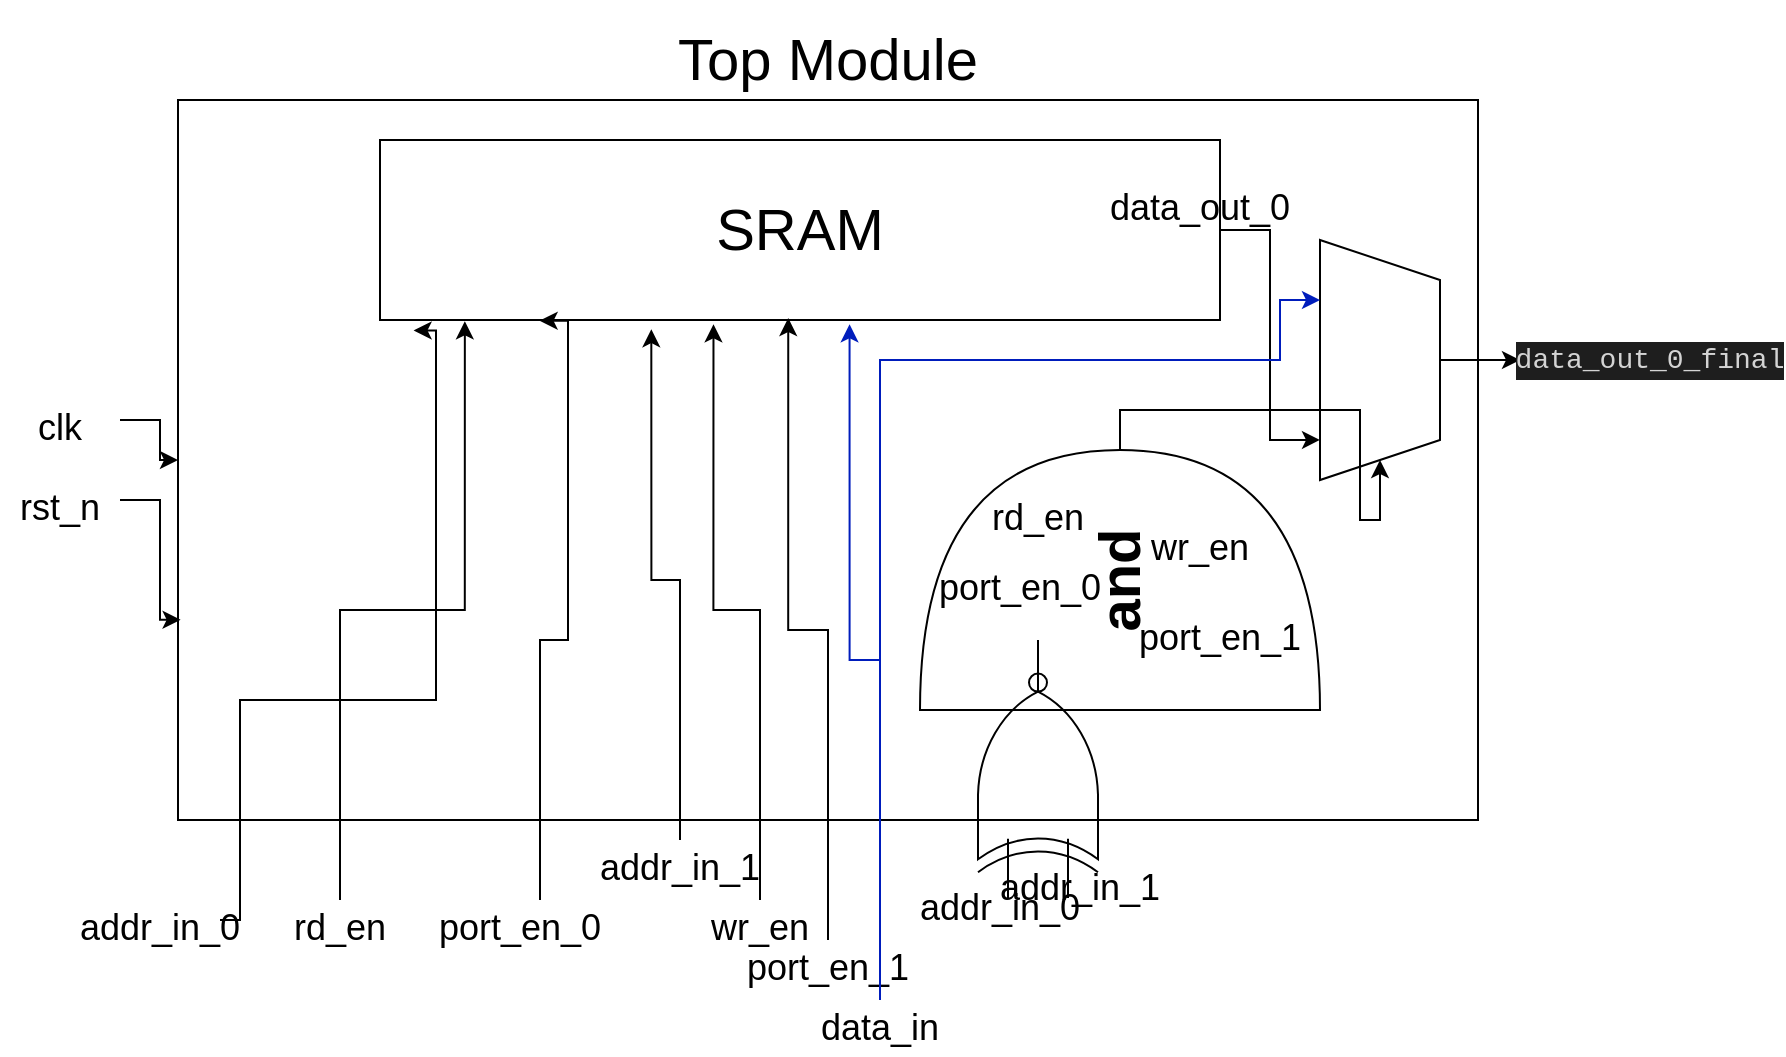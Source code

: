 <mxfile version="20.3.1" type="device"><diagram id="SkfrLLAwWjBnnto6SVAQ" name="페이지-1"><mxGraphModel dx="1221" dy="644" grid="1" gridSize="10" guides="1" tooltips="1" connect="1" arrows="1" fold="1" page="1" pageScale="1" pageWidth="827" pageHeight="1169" math="0" shadow="0"><root><mxCell id="0"/><mxCell id="1" parent="0"/><mxCell id="aG5-r4uroh6DiApjvv_X-1" value="" style="rounded=0;whiteSpace=wrap;html=1;" vertex="1" parent="1"><mxGeometry x="89" y="80" width="650" height="360" as="geometry"/></mxCell><mxCell id="aG5-r4uroh6DiApjvv_X-2" value="&lt;font style=&quot;font-size: 29px;&quot;&gt;Top Module&lt;/font&gt;" style="rounded=0;whiteSpace=wrap;html=1;fillColor=none;strokeColor=none;" vertex="1" parent="1"><mxGeometry x="279" y="30" width="270" height="60" as="geometry"/></mxCell><mxCell id="aG5-r4uroh6DiApjvv_X-46" style="edgeStyle=orthogonalEdgeStyle;rounded=0;orthogonalLoop=1;jettySize=auto;html=1;entryX=0.833;entryY=1;entryDx=0;entryDy=0;entryPerimeter=0;fontSize=18;" edge="1" parent="1" source="aG5-r4uroh6DiApjvv_X-3" target="aG5-r4uroh6DiApjvv_X-44"><mxGeometry relative="1" as="geometry"/></mxCell><mxCell id="aG5-r4uroh6DiApjvv_X-3" value="SRAM" style="rounded=0;whiteSpace=wrap;html=1;fontSize=29;fillColor=none;" vertex="1" parent="1"><mxGeometry x="190" y="100" width="420" height="90" as="geometry"/></mxCell><mxCell id="aG5-r4uroh6DiApjvv_X-45" style="edgeStyle=orthogonalEdgeStyle;rounded=0;orthogonalLoop=1;jettySize=auto;html=1;entryX=1;entryY=0.5;entryDx=0;entryDy=0;fontSize=18;" edge="1" parent="1" source="aG5-r4uroh6DiApjvv_X-4" target="aG5-r4uroh6DiApjvv_X-44"><mxGeometry relative="1" as="geometry"/></mxCell><mxCell id="aG5-r4uroh6DiApjvv_X-4" value="&lt;b&gt;and&lt;/b&gt;" style="shape=or;whiteSpace=wrap;html=1;fontSize=29;fillColor=none;rotation=-90;" vertex="1" parent="1"><mxGeometry x="495" y="220" width="130" height="200" as="geometry"/></mxCell><mxCell id="aG5-r4uroh6DiApjvv_X-21" style="edgeStyle=orthogonalEdgeStyle;rounded=0;orthogonalLoop=1;jettySize=auto;html=1;fontSize=18;" edge="1" parent="1" source="aG5-r4uroh6DiApjvv_X-6" target="aG5-r4uroh6DiApjvv_X-1"><mxGeometry relative="1" as="geometry"/></mxCell><mxCell id="aG5-r4uroh6DiApjvv_X-6" value="&lt;font style=&quot;font-size: 18px;&quot;&gt;clk&lt;/font&gt;" style="rounded=0;whiteSpace=wrap;html=1;fontSize=29;fillColor=none;strokeColor=none;" vertex="1" parent="1"><mxGeometry y="230" width="60" height="20" as="geometry"/></mxCell><mxCell id="aG5-r4uroh6DiApjvv_X-24" style="edgeStyle=orthogonalEdgeStyle;rounded=0;orthogonalLoop=1;jettySize=auto;html=1;entryX=0.04;entryY=1.058;entryDx=0;entryDy=0;entryPerimeter=0;fontSize=18;" edge="1" parent="1" source="aG5-r4uroh6DiApjvv_X-7" target="aG5-r4uroh6DiApjvv_X-3"><mxGeometry relative="1" as="geometry"><Array as="points"><mxPoint x="120" y="490"/><mxPoint x="120" y="380"/><mxPoint x="218" y="380"/></Array></mxGeometry></mxCell><mxCell id="aG5-r4uroh6DiApjvv_X-7" value="&lt;font style=&quot;font-size: 18px;&quot;&gt;addr_in_0&lt;/font&gt;" style="rounded=0;whiteSpace=wrap;html=1;fontSize=29;fillColor=none;strokeColor=none;" vertex="1" parent="1"><mxGeometry x="50" y="480" width="60" height="20" as="geometry"/></mxCell><mxCell id="aG5-r4uroh6DiApjvv_X-31" style="edgeStyle=orthogonalEdgeStyle;rounded=0;orthogonalLoop=1;jettySize=auto;html=1;entryX=0.486;entryY=0.989;entryDx=0;entryDy=0;entryPerimeter=0;fontSize=18;" edge="1" parent="1" source="aG5-r4uroh6DiApjvv_X-8" target="aG5-r4uroh6DiApjvv_X-3"><mxGeometry relative="1" as="geometry"/></mxCell><mxCell id="aG5-r4uroh6DiApjvv_X-8" value="&lt;font style=&quot;font-size: 18px;&quot;&gt;port_en_1&lt;/font&gt;" style="rounded=0;whiteSpace=wrap;html=1;fontSize=29;fillColor=none;strokeColor=none;" vertex="1" parent="1"><mxGeometry x="384" y="500" width="60" height="20" as="geometry"/></mxCell><mxCell id="aG5-r4uroh6DiApjvv_X-22" style="edgeStyle=orthogonalEdgeStyle;rounded=0;orthogonalLoop=1;jettySize=auto;html=1;entryX=0.002;entryY=0.722;entryDx=0;entryDy=0;entryPerimeter=0;fontSize=18;" edge="1" parent="1" source="aG5-r4uroh6DiApjvv_X-9" target="aG5-r4uroh6DiApjvv_X-1"><mxGeometry relative="1" as="geometry"/></mxCell><mxCell id="aG5-r4uroh6DiApjvv_X-9" value="&lt;font style=&quot;font-size: 18px;&quot;&gt;rst_n&lt;/font&gt;" style="rounded=0;whiteSpace=wrap;html=1;fontSize=29;fillColor=none;strokeColor=none;" vertex="1" parent="1"><mxGeometry y="270" width="60" height="20" as="geometry"/></mxCell><mxCell id="aG5-r4uroh6DiApjvv_X-29" style="edgeStyle=orthogonalEdgeStyle;rounded=0;orthogonalLoop=1;jettySize=auto;html=1;entryX=0.323;entryY=1.051;entryDx=0;entryDy=0;entryPerimeter=0;fontSize=18;" edge="1" parent="1" source="aG5-r4uroh6DiApjvv_X-10" target="aG5-r4uroh6DiApjvv_X-3"><mxGeometry relative="1" as="geometry"/></mxCell><mxCell id="aG5-r4uroh6DiApjvv_X-10" value="&lt;font style=&quot;font-size: 18px;&quot;&gt;addr_in_1&lt;/font&gt;" style="rounded=0;whiteSpace=wrap;html=1;fontSize=29;fillColor=none;strokeColor=none;" vertex="1" parent="1"><mxGeometry x="310" y="450" width="60" height="20" as="geometry"/></mxCell><mxCell id="aG5-r4uroh6DiApjvv_X-43" style="edgeStyle=orthogonalEdgeStyle;rounded=0;orthogonalLoop=1;jettySize=auto;html=1;entryX=0.101;entryY=1.007;entryDx=0;entryDy=0;entryPerimeter=0;fontSize=18;" edge="1" parent="1" source="aG5-r4uroh6DiApjvv_X-12" target="aG5-r4uroh6DiApjvv_X-3"><mxGeometry relative="1" as="geometry"/></mxCell><mxCell id="aG5-r4uroh6DiApjvv_X-12" value="&lt;font style=&quot;font-size: 18px;&quot;&gt;rd_en&lt;/font&gt;" style="rounded=0;whiteSpace=wrap;html=1;fontSize=29;fillColor=none;strokeColor=none;" vertex="1" parent="1"><mxGeometry x="140" y="480" width="60" height="20" as="geometry"/></mxCell><mxCell id="aG5-r4uroh6DiApjvv_X-32" style="edgeStyle=orthogonalEdgeStyle;rounded=0;orthogonalLoop=1;jettySize=auto;html=1;entryX=0.559;entryY=1.024;entryDx=0;entryDy=0;entryPerimeter=0;fontSize=18;fillColor=#0050ef;strokeColor=#001DBC;" edge="1" parent="1" source="aG5-r4uroh6DiApjvv_X-13" target="aG5-r4uroh6DiApjvv_X-3"><mxGeometry relative="1" as="geometry"/></mxCell><mxCell id="aG5-r4uroh6DiApjvv_X-13" value="&lt;span style=&quot;font-size: 18px;&quot;&gt;data_in&lt;/span&gt;" style="rounded=0;whiteSpace=wrap;html=1;fontSize=29;fillColor=none;strokeColor=none;" vertex="1" parent="1"><mxGeometry x="410" y="530" width="60" height="20" as="geometry"/></mxCell><mxCell id="aG5-r4uroh6DiApjvv_X-30" style="edgeStyle=orthogonalEdgeStyle;rounded=0;orthogonalLoop=1;jettySize=auto;html=1;entryX=0.397;entryY=1.024;entryDx=0;entryDy=0;entryPerimeter=0;fontSize=18;" edge="1" parent="1" source="aG5-r4uroh6DiApjvv_X-15" target="aG5-r4uroh6DiApjvv_X-3"><mxGeometry relative="1" as="geometry"/></mxCell><mxCell id="aG5-r4uroh6DiApjvv_X-15" value="&lt;font style=&quot;font-size: 18px;&quot;&gt;wr_en&lt;/font&gt;" style="rounded=0;whiteSpace=wrap;html=1;fontSize=29;fillColor=none;strokeColor=none;" vertex="1" parent="1"><mxGeometry x="350" y="480" width="60" height="20" as="geometry"/></mxCell><mxCell id="aG5-r4uroh6DiApjvv_X-26" style="edgeStyle=orthogonalEdgeStyle;rounded=0;orthogonalLoop=1;jettySize=auto;html=1;entryX=0.19;entryY=1.004;entryDx=0;entryDy=0;entryPerimeter=0;fontSize=18;" edge="1" parent="1" source="aG5-r4uroh6DiApjvv_X-16" target="aG5-r4uroh6DiApjvv_X-3"><mxGeometry relative="1" as="geometry"><Array as="points"><mxPoint x="270" y="350"/><mxPoint x="284" y="350"/></Array></mxGeometry></mxCell><mxCell id="aG5-r4uroh6DiApjvv_X-16" value="&lt;font style=&quot;font-size: 18px;&quot;&gt;port_en_0&lt;/font&gt;" style="rounded=0;whiteSpace=wrap;html=1;fontSize=29;fillColor=none;strokeColor=none;" vertex="1" parent="1"><mxGeometry x="230" y="480" width="60" height="20" as="geometry"/></mxCell><mxCell id="aG5-r4uroh6DiApjvv_X-35" value="&lt;font style=&quot;font-size: 18px;&quot;&gt;rd_en&lt;/font&gt;" style="rounded=0;whiteSpace=wrap;html=1;fontSize=29;fillColor=none;strokeColor=none;" vertex="1" parent="1"><mxGeometry x="489" y="275" width="60" height="20" as="geometry"/></mxCell><mxCell id="aG5-r4uroh6DiApjvv_X-36" value="&lt;font style=&quot;font-size: 18px;&quot;&gt;port_en_0&lt;/font&gt;" style="rounded=0;whiteSpace=wrap;html=1;fontSize=29;fillColor=none;strokeColor=none;" vertex="1" parent="1"><mxGeometry x="480" y="310" width="60" height="20" as="geometry"/></mxCell><mxCell id="aG5-r4uroh6DiApjvv_X-37" value="&lt;font style=&quot;font-size: 18px;&quot;&gt;wr_en&lt;/font&gt;" style="rounded=0;whiteSpace=wrap;html=1;fontSize=29;fillColor=none;strokeColor=none;" vertex="1" parent="1"><mxGeometry x="570" y="290" width="60" height="20" as="geometry"/></mxCell><mxCell id="aG5-r4uroh6DiApjvv_X-39" value="&lt;font style=&quot;font-size: 18px;&quot;&gt;port_en_1&lt;/font&gt;" style="rounded=0;whiteSpace=wrap;html=1;fontSize=29;fillColor=none;strokeColor=none;" vertex="1" parent="1"><mxGeometry x="580" y="335" width="60" height="20" as="geometry"/></mxCell><mxCell id="aG5-r4uroh6DiApjvv_X-40" value="" style="verticalLabelPosition=bottom;shadow=0;dashed=0;align=center;html=1;verticalAlign=top;shape=mxgraph.electrical.logic_gates.logic_gate;operation=xor;negating=1;negSize=0.15;fontSize=18;fillColor=none;rotation=-90;" vertex="1" parent="1"><mxGeometry x="454.5" y="384.5" width="129" height="60" as="geometry"/></mxCell><mxCell id="aG5-r4uroh6DiApjvv_X-41" value="&lt;font style=&quot;font-size: 18px;&quot;&gt;addr_in_0&lt;/font&gt;" style="rounded=0;whiteSpace=wrap;html=1;fontSize=29;fillColor=none;strokeColor=none;" vertex="1" parent="1"><mxGeometry x="470" y="470" width="60" height="20" as="geometry"/></mxCell><mxCell id="aG5-r4uroh6DiApjvv_X-42" value="&lt;font style=&quot;font-size: 18px;&quot;&gt;addr_in_1&lt;/font&gt;" style="rounded=0;whiteSpace=wrap;html=1;fontSize=29;fillColor=none;strokeColor=none;" vertex="1" parent="1"><mxGeometry x="510" y="460" width="60" height="20" as="geometry"/></mxCell><mxCell id="aG5-r4uroh6DiApjvv_X-51" style="edgeStyle=orthogonalEdgeStyle;rounded=0;orthogonalLoop=1;jettySize=auto;html=1;fontSize=18;" edge="1" parent="1" source="aG5-r4uroh6DiApjvv_X-44" target="aG5-r4uroh6DiApjvv_X-48"><mxGeometry relative="1" as="geometry"/></mxCell><mxCell id="aG5-r4uroh6DiApjvv_X-44" value="" style="shape=trapezoid;perimeter=trapezoidPerimeter;whiteSpace=wrap;html=1;fixedSize=1;fontSize=18;fillColor=none;rotation=90;" vertex="1" parent="1"><mxGeometry x="630" y="180" width="120" height="60" as="geometry"/></mxCell><mxCell id="aG5-r4uroh6DiApjvv_X-47" style="edgeStyle=orthogonalEdgeStyle;rounded=0;orthogonalLoop=1;jettySize=auto;html=1;entryX=0.25;entryY=1;entryDx=0;entryDy=0;fontSize=18;fillColor=#0050ef;strokeColor=#001DBC;" edge="1" parent="1" source="aG5-r4uroh6DiApjvv_X-13" target="aG5-r4uroh6DiApjvv_X-44"><mxGeometry relative="1" as="geometry"><Array as="points"><mxPoint x="440" y="210"/><mxPoint x="640" y="210"/><mxPoint x="640" y="180"/></Array></mxGeometry></mxCell><mxCell id="aG5-r4uroh6DiApjvv_X-48" value="&lt;div style=&quot;color: rgb(212, 212, 212); background-color: rgb(30, 30, 30); font-family: Consolas, &amp;quot;Courier New&amp;quot;, monospace; font-size: 14px; line-height: 19px;&quot;&gt;data_out_0_final&lt;/div&gt;" style="rounded=0;whiteSpace=wrap;html=1;fontSize=29;fillColor=none;strokeColor=none;" vertex="1" parent="1"><mxGeometry x="760" y="190" width="130" height="40" as="geometry"/></mxCell><mxCell id="aG5-r4uroh6DiApjvv_X-52" value="&lt;font style=&quot;font-size: 18px;&quot;&gt;data_out_0&lt;/font&gt;" style="rounded=0;whiteSpace=wrap;html=1;fontSize=29;fillColor=none;strokeColor=none;" vertex="1" parent="1"><mxGeometry x="570" y="120" width="60" height="20" as="geometry"/></mxCell></root></mxGraphModel></diagram></mxfile>